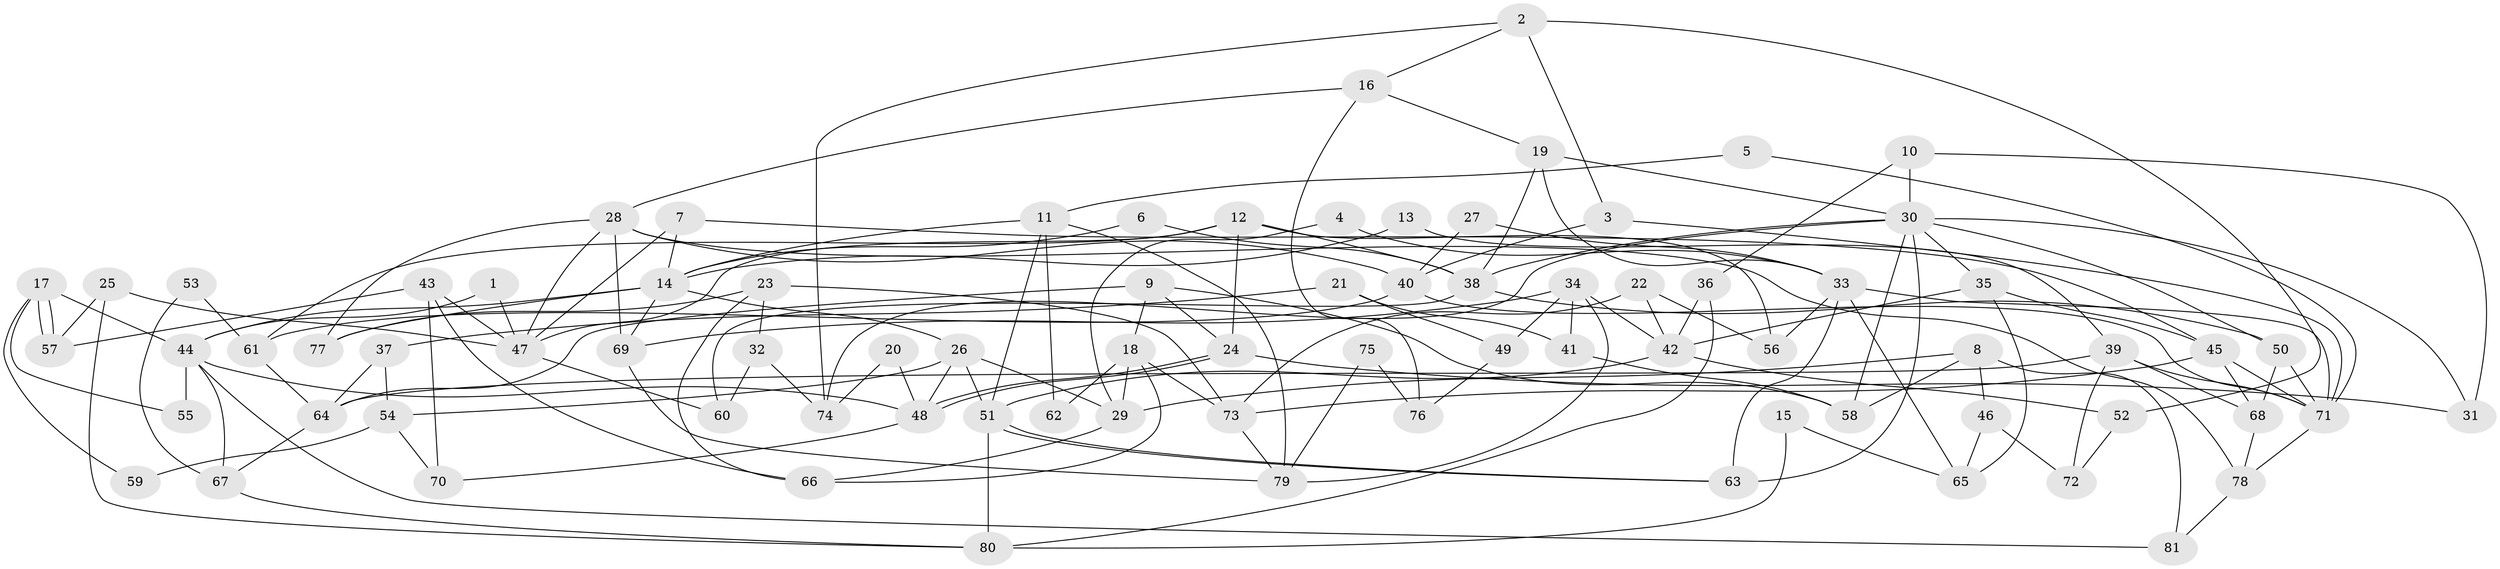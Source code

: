 // Generated by graph-tools (version 1.1) at 2025/36/03/09/25 02:36:08]
// undirected, 81 vertices, 162 edges
graph export_dot {
graph [start="1"]
  node [color=gray90,style=filled];
  1;
  2;
  3;
  4;
  5;
  6;
  7;
  8;
  9;
  10;
  11;
  12;
  13;
  14;
  15;
  16;
  17;
  18;
  19;
  20;
  21;
  22;
  23;
  24;
  25;
  26;
  27;
  28;
  29;
  30;
  31;
  32;
  33;
  34;
  35;
  36;
  37;
  38;
  39;
  40;
  41;
  42;
  43;
  44;
  45;
  46;
  47;
  48;
  49;
  50;
  51;
  52;
  53;
  54;
  55;
  56;
  57;
  58;
  59;
  60;
  61;
  62;
  63;
  64;
  65;
  66;
  67;
  68;
  69;
  70;
  71;
  72;
  73;
  74;
  75;
  76;
  77;
  78;
  79;
  80;
  81;
  1 -- 47;
  1 -- 44;
  2 -- 3;
  2 -- 16;
  2 -- 52;
  2 -- 74;
  3 -- 71;
  3 -- 40;
  4 -- 33;
  4 -- 29;
  5 -- 11;
  5 -- 71;
  6 -- 38;
  6 -- 14;
  7 -- 47;
  7 -- 45;
  7 -- 14;
  8 -- 81;
  8 -- 29;
  8 -- 46;
  8 -- 58;
  9 -- 64;
  9 -- 58;
  9 -- 18;
  9 -- 24;
  10 -- 31;
  10 -- 30;
  10 -- 36;
  11 -- 14;
  11 -- 51;
  11 -- 62;
  11 -- 79;
  12 -- 38;
  12 -- 24;
  12 -- 47;
  12 -- 56;
  12 -- 61;
  13 -- 39;
  13 -- 14;
  14 -- 69;
  14 -- 26;
  14 -- 44;
  14 -- 77;
  15 -- 65;
  15 -- 80;
  16 -- 28;
  16 -- 19;
  16 -- 76;
  17 -- 44;
  17 -- 57;
  17 -- 57;
  17 -- 55;
  17 -- 59;
  18 -- 73;
  18 -- 29;
  18 -- 62;
  18 -- 66;
  19 -- 33;
  19 -- 30;
  19 -- 38;
  20 -- 48;
  20 -- 74;
  21 -- 37;
  21 -- 41;
  21 -- 49;
  22 -- 73;
  22 -- 42;
  22 -- 56;
  23 -- 73;
  23 -- 66;
  23 -- 32;
  23 -- 77;
  24 -- 48;
  24 -- 48;
  24 -- 31;
  25 -- 47;
  25 -- 57;
  25 -- 80;
  26 -- 51;
  26 -- 29;
  26 -- 48;
  26 -- 54;
  27 -- 40;
  27 -- 33;
  28 -- 77;
  28 -- 47;
  28 -- 40;
  28 -- 69;
  28 -- 78;
  29 -- 66;
  30 -- 38;
  30 -- 50;
  30 -- 31;
  30 -- 35;
  30 -- 58;
  30 -- 63;
  30 -- 74;
  32 -- 74;
  32 -- 60;
  33 -- 56;
  33 -- 63;
  33 -- 65;
  33 -- 71;
  34 -- 69;
  34 -- 42;
  34 -- 41;
  34 -- 49;
  34 -- 79;
  35 -- 45;
  35 -- 42;
  35 -- 65;
  36 -- 42;
  36 -- 80;
  37 -- 54;
  37 -- 64;
  38 -- 50;
  38 -- 60;
  39 -- 64;
  39 -- 72;
  39 -- 68;
  39 -- 71;
  40 -- 71;
  40 -- 61;
  41 -- 58;
  42 -- 51;
  42 -- 52;
  43 -- 47;
  43 -- 66;
  43 -- 57;
  43 -- 70;
  44 -- 48;
  44 -- 55;
  44 -- 67;
  44 -- 81;
  45 -- 68;
  45 -- 71;
  45 -- 73;
  46 -- 65;
  46 -- 72;
  47 -- 60;
  48 -- 70;
  49 -- 76;
  50 -- 68;
  50 -- 71;
  51 -- 80;
  51 -- 63;
  51 -- 63;
  52 -- 72;
  53 -- 67;
  53 -- 61;
  54 -- 70;
  54 -- 59;
  61 -- 64;
  64 -- 67;
  67 -- 80;
  68 -- 78;
  69 -- 79;
  71 -- 78;
  73 -- 79;
  75 -- 76;
  75 -- 79;
  78 -- 81;
}
